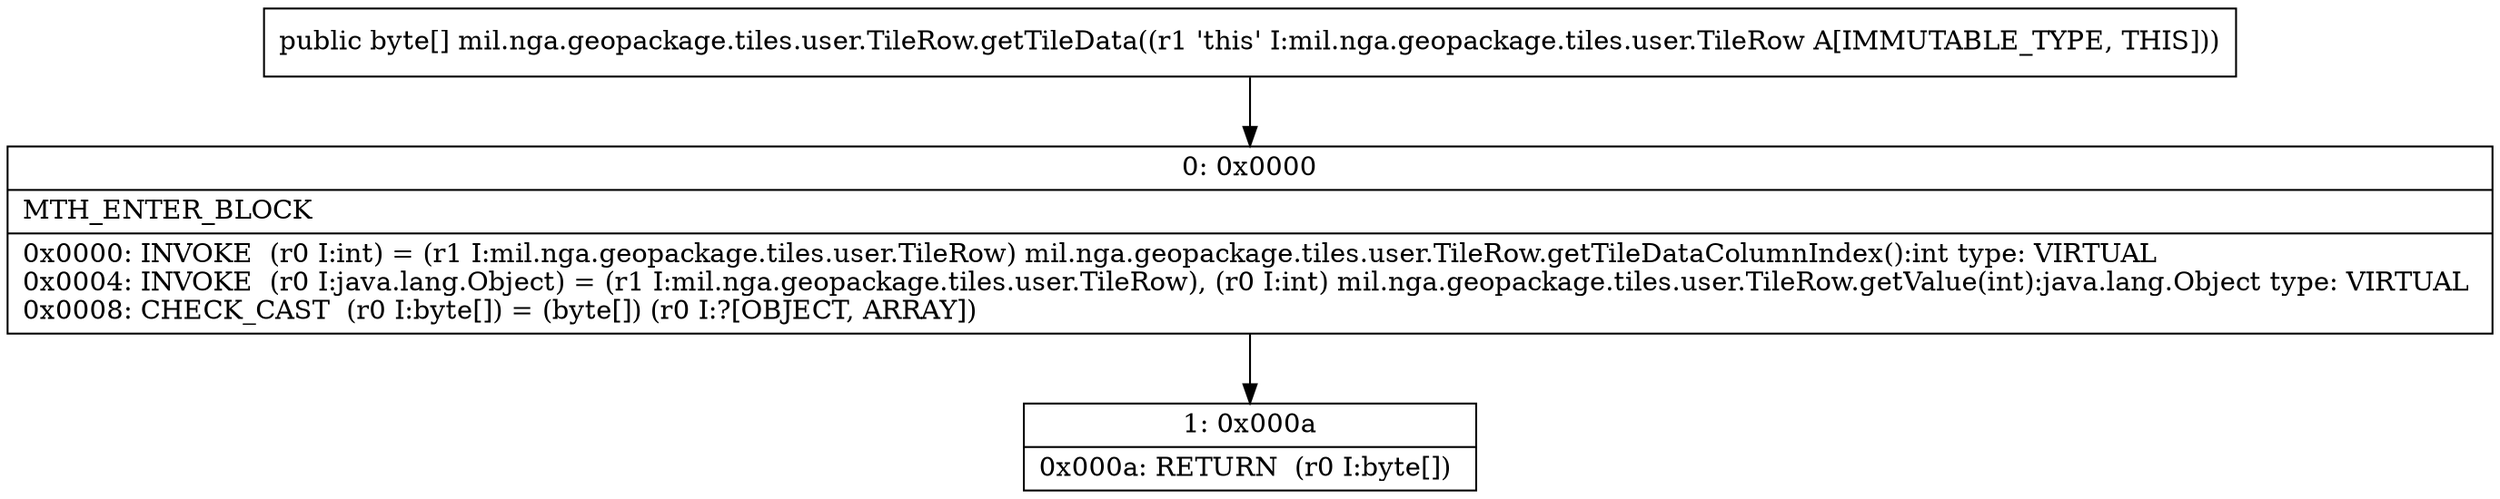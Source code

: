 digraph "CFG formil.nga.geopackage.tiles.user.TileRow.getTileData()[B" {
Node_0 [shape=record,label="{0\:\ 0x0000|MTH_ENTER_BLOCK\l|0x0000: INVOKE  (r0 I:int) = (r1 I:mil.nga.geopackage.tiles.user.TileRow) mil.nga.geopackage.tiles.user.TileRow.getTileDataColumnIndex():int type: VIRTUAL \l0x0004: INVOKE  (r0 I:java.lang.Object) = (r1 I:mil.nga.geopackage.tiles.user.TileRow), (r0 I:int) mil.nga.geopackage.tiles.user.TileRow.getValue(int):java.lang.Object type: VIRTUAL \l0x0008: CHECK_CAST  (r0 I:byte[]) = (byte[]) (r0 I:?[OBJECT, ARRAY]) \l}"];
Node_1 [shape=record,label="{1\:\ 0x000a|0x000a: RETURN  (r0 I:byte[]) \l}"];
MethodNode[shape=record,label="{public byte[] mil.nga.geopackage.tiles.user.TileRow.getTileData((r1 'this' I:mil.nga.geopackage.tiles.user.TileRow A[IMMUTABLE_TYPE, THIS])) }"];
MethodNode -> Node_0;
Node_0 -> Node_1;
}

